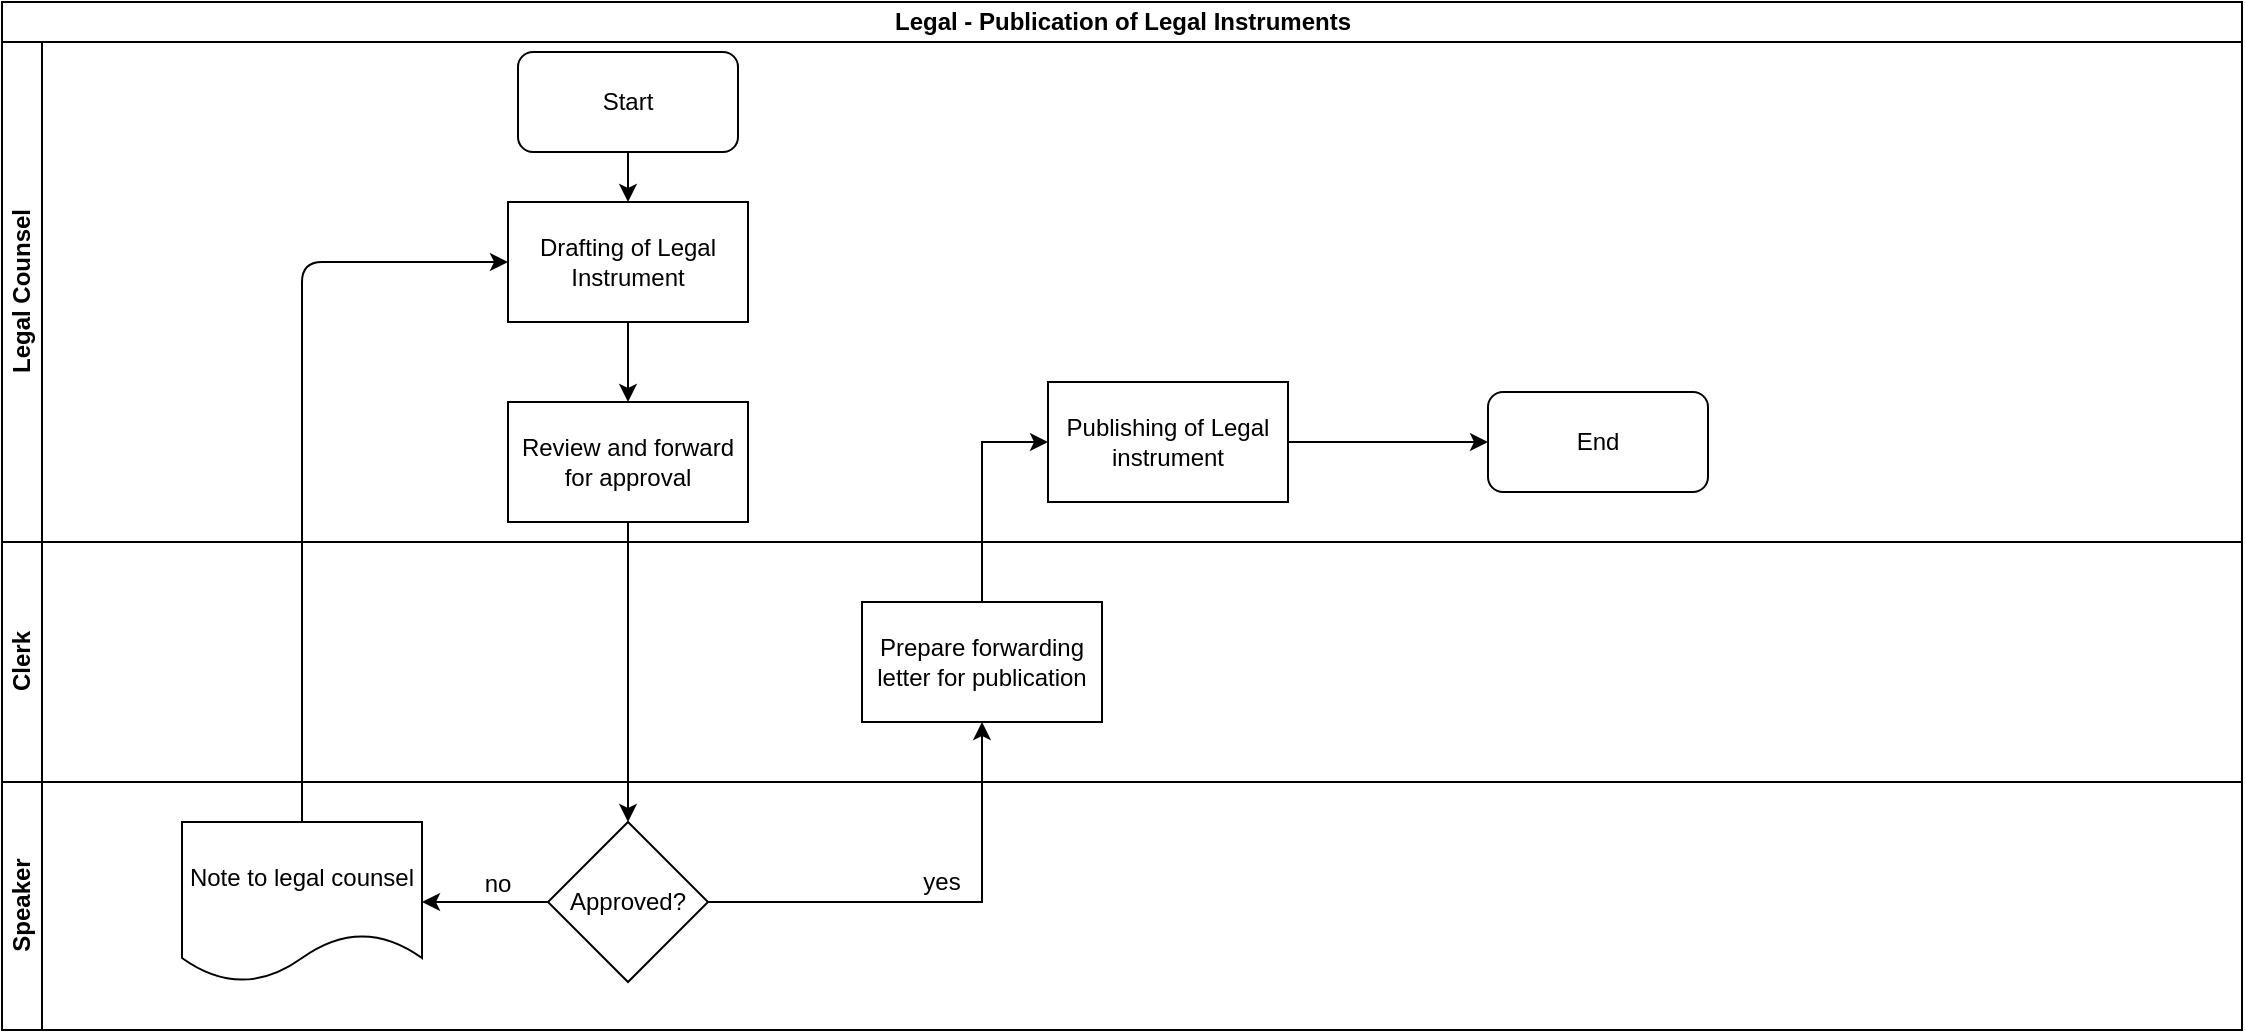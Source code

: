 <mxfile version="13.7.7" type="github">
  <diagram id="r4xRLytx7JsxAG-ZLAZY" name="Page-1">
    <mxGraphModel dx="910" dy="487" grid="1" gridSize="10" guides="1" tooltips="1" connect="1" arrows="1" fold="1" page="1" pageScale="1" pageWidth="1169" pageHeight="827" math="0" shadow="0">
      <root>
        <mxCell id="0" />
        <mxCell id="1" parent="0" />
        <mxCell id="RtpuuPPVlCpkko8KKNfp-1" value="Legal - Publication of Legal Instruments" style="swimlane;html=1;childLayout=stackLayout;resizeParent=1;resizeParentMax=0;horizontal=1;startSize=20;horizontalStack=0;" parent="1" vertex="1">
          <mxGeometry x="30" y="20" width="1120" height="390" as="geometry" />
        </mxCell>
        <mxCell id="RtpuuPPVlCpkko8KKNfp-2" value="Legal Counsel" style="swimlane;html=1;startSize=20;horizontal=0;" parent="RtpuuPPVlCpkko8KKNfp-1" vertex="1">
          <mxGeometry y="20" width="1120" height="250" as="geometry" />
        </mxCell>
        <mxCell id="RtpuuPPVlCpkko8KKNfp-5" value="Start" style="rounded=1;whiteSpace=wrap;html=1;" parent="RtpuuPPVlCpkko8KKNfp-2" vertex="1">
          <mxGeometry x="258" y="5" width="110" height="50" as="geometry" />
        </mxCell>
        <mxCell id="RtpuuPPVlCpkko8KKNfp-7" value="" style="edgeStyle=orthogonalEdgeStyle;rounded=0;orthogonalLoop=1;jettySize=auto;html=1;entryX=0.5;entryY=0;entryDx=0;entryDy=0;" parent="RtpuuPPVlCpkko8KKNfp-2" source="RtpuuPPVlCpkko8KKNfp-5" target="RtpuuPPVlCpkko8KKNfp-8" edge="1">
          <mxGeometry relative="1" as="geometry">
            <mxPoint x="308" y="132" as="targetPoint" />
          </mxGeometry>
        </mxCell>
        <mxCell id="RtpuuPPVlCpkko8KKNfp-8" value="Drafting of Legal Instrument" style="rounded=0;whiteSpace=wrap;html=1;" parent="RtpuuPPVlCpkko8KKNfp-2" vertex="1">
          <mxGeometry x="253" y="80" width="120" height="60" as="geometry" />
        </mxCell>
        <mxCell id="RtpuuPPVlCpkko8KKNfp-18" value="Publishing of Legal instrument" style="whiteSpace=wrap;html=1;rounded=0;" parent="RtpuuPPVlCpkko8KKNfp-2" vertex="1">
          <mxGeometry x="523" y="170" width="120" height="60" as="geometry" />
        </mxCell>
        <mxCell id="RtpuuPPVlCpkko8KKNfp-22" value="End" style="rounded=1;whiteSpace=wrap;html=1;" parent="RtpuuPPVlCpkko8KKNfp-2" vertex="1">
          <mxGeometry x="743" y="175" width="110" height="50" as="geometry" />
        </mxCell>
        <mxCell id="RtpuuPPVlCpkko8KKNfp-21" value="" style="edgeStyle=orthogonalEdgeStyle;rounded=0;orthogonalLoop=1;jettySize=auto;html=1;entryX=0;entryY=0.5;entryDx=0;entryDy=0;" parent="RtpuuPPVlCpkko8KKNfp-2" source="RtpuuPPVlCpkko8KKNfp-18" target="RtpuuPPVlCpkko8KKNfp-22" edge="1">
          <mxGeometry relative="1" as="geometry">
            <mxPoint x="743" y="200" as="targetPoint" />
          </mxGeometry>
        </mxCell>
        <mxCell id="RtpuuPPVlCpkko8KKNfp-10" value="" style="edgeStyle=orthogonalEdgeStyle;rounded=0;orthogonalLoop=1;jettySize=auto;html=1;entryX=0.5;entryY=0;entryDx=0;entryDy=0;" parent="RtpuuPPVlCpkko8KKNfp-2" source="RtpuuPPVlCpkko8KKNfp-8" target="RtpuuPPVlCpkko8KKNfp-23" edge="1">
          <mxGeometry relative="1" as="geometry">
            <mxPoint x="308" y="230" as="targetPoint" />
          </mxGeometry>
        </mxCell>
        <mxCell id="RtpuuPPVlCpkko8KKNfp-23" value="Review and forward for approval" style="whiteSpace=wrap;html=1;rounded=0;" parent="RtpuuPPVlCpkko8KKNfp-2" vertex="1">
          <mxGeometry x="253" y="180" width="120" height="60" as="geometry" />
        </mxCell>
        <mxCell id="RtpuuPPVlCpkko8KKNfp-19" value="" style="edgeStyle=orthogonalEdgeStyle;rounded=0;orthogonalLoop=1;jettySize=auto;html=1;entryX=0;entryY=0.5;entryDx=0;entryDy=0;" parent="RtpuuPPVlCpkko8KKNfp-1" source="RtpuuPPVlCpkko8KKNfp-13" target="RtpuuPPVlCpkko8KKNfp-18" edge="1">
          <mxGeometry relative="1" as="geometry" />
        </mxCell>
        <mxCell id="RtpuuPPVlCpkko8KKNfp-3" value="Clerk" style="swimlane;html=1;startSize=20;horizontal=0;" parent="RtpuuPPVlCpkko8KKNfp-1" vertex="1">
          <mxGeometry y="270" width="1120" height="120" as="geometry" />
        </mxCell>
        <mxCell id="RtpuuPPVlCpkko8KKNfp-13" value="Prepare forwarding letter for publication" style="whiteSpace=wrap;html=1;rounded=0;" parent="RtpuuPPVlCpkko8KKNfp-3" vertex="1">
          <mxGeometry x="430" y="30" width="120" height="60" as="geometry" />
        </mxCell>
        <mxCell id="RtpuuPPVlCpkko8KKNfp-4" value="Speaker" style="swimlane;html=1;startSize=20;horizontal=0;" parent="1" vertex="1">
          <mxGeometry x="30" y="410" width="1120" height="124" as="geometry" />
        </mxCell>
        <mxCell id="RtpuuPPVlCpkko8KKNfp-17" value="yes" style="text;html=1;strokeColor=none;fillColor=none;align=center;verticalAlign=middle;whiteSpace=wrap;rounded=0;" parent="RtpuuPPVlCpkko8KKNfp-4" vertex="1">
          <mxGeometry x="450" y="40" width="40" height="20" as="geometry" />
        </mxCell>
        <mxCell id="RtpuuPPVlCpkko8KKNfp-11" value="Approved?" style="rhombus;whiteSpace=wrap;html=1;rounded=0;" parent="RtpuuPPVlCpkko8KKNfp-4" vertex="1">
          <mxGeometry x="273" y="20" width="80" height="80" as="geometry" />
        </mxCell>
        <mxCell id="RtpuuPPVlCpkko8KKNfp-28" value="Note to legal counsel" style="shape=document;whiteSpace=wrap;html=1;boundedLbl=1;rounded=0;" parent="RtpuuPPVlCpkko8KKNfp-4" vertex="1">
          <mxGeometry x="90" y="20" width="120" height="80" as="geometry" />
        </mxCell>
        <mxCell id="RtpuuPPVlCpkko8KKNfp-29" value="" style="edgeStyle=orthogonalEdgeStyle;rounded=0;orthogonalLoop=1;jettySize=auto;html=1;" parent="RtpuuPPVlCpkko8KKNfp-4" source="RtpuuPPVlCpkko8KKNfp-11" target="RtpuuPPVlCpkko8KKNfp-28" edge="1">
          <mxGeometry relative="1" as="geometry" />
        </mxCell>
        <mxCell id="RtpuuPPVlCpkko8KKNfp-40" value="no" style="text;html=1;strokeColor=none;fillColor=none;align=center;verticalAlign=middle;whiteSpace=wrap;rounded=0;" parent="RtpuuPPVlCpkko8KKNfp-4" vertex="1">
          <mxGeometry x="228" y="41" width="40" height="20" as="geometry" />
        </mxCell>
        <mxCell id="RtpuuPPVlCpkko8KKNfp-14" value="" style="edgeStyle=orthogonalEdgeStyle;rounded=0;orthogonalLoop=1;jettySize=auto;html=1;" parent="1" source="RtpuuPPVlCpkko8KKNfp-11" target="RtpuuPPVlCpkko8KKNfp-13" edge="1">
          <mxGeometry relative="1" as="geometry" />
        </mxCell>
        <mxCell id="RtpuuPPVlCpkko8KKNfp-26" value="" style="edgeStyle=orthogonalEdgeStyle;rounded=0;orthogonalLoop=1;jettySize=auto;html=1;entryX=0.5;entryY=0;entryDx=0;entryDy=0;" parent="1" source="RtpuuPPVlCpkko8KKNfp-23" target="RtpuuPPVlCpkko8KKNfp-11" edge="1">
          <mxGeometry relative="1" as="geometry">
            <mxPoint x="338" y="500" as="targetPoint" />
          </mxGeometry>
        </mxCell>
        <mxCell id="RtpuuPPVlCpkko8KKNfp-39" value="" style="endArrow=classic;html=1;exitX=0.5;exitY=0;exitDx=0;exitDy=0;entryX=0;entryY=0.5;entryDx=0;entryDy=0;" parent="1" source="RtpuuPPVlCpkko8KKNfp-28" target="RtpuuPPVlCpkko8KKNfp-8" edge="1">
          <mxGeometry width="50" height="50" relative="1" as="geometry">
            <mxPoint x="440" y="410" as="sourcePoint" />
            <mxPoint x="490" y="360" as="targetPoint" />
            <Array as="points">
              <mxPoint x="180" y="150" />
            </Array>
          </mxGeometry>
        </mxCell>
      </root>
    </mxGraphModel>
  </diagram>
</mxfile>
